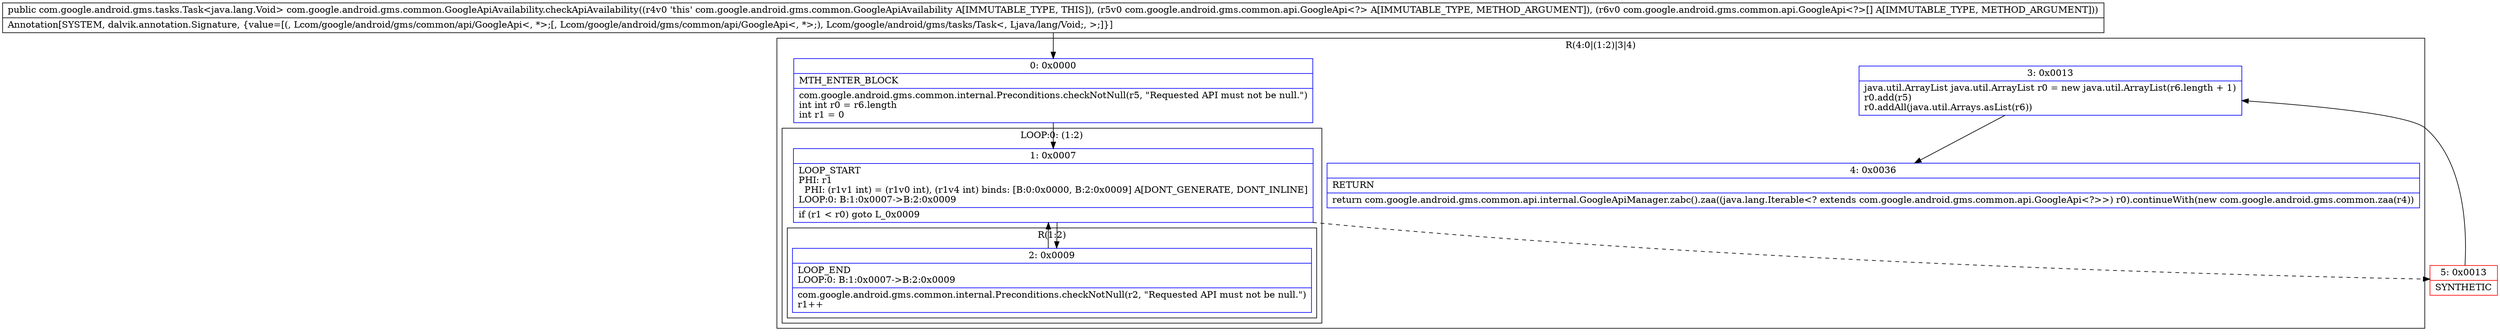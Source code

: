 digraph "CFG forcom.google.android.gms.common.GoogleApiAvailability.checkApiAvailability(Lcom\/google\/android\/gms\/common\/api\/GoogleApi;[Lcom\/google\/android\/gms\/common\/api\/GoogleApi;)Lcom\/google\/android\/gms\/tasks\/Task;" {
subgraph cluster_Region_1548710216 {
label = "R(4:0|(1:2)|3|4)";
node [shape=record,color=blue];
Node_0 [shape=record,label="{0\:\ 0x0000|MTH_ENTER_BLOCK\l|com.google.android.gms.common.internal.Preconditions.checkNotNull(r5, \"Requested API must not be null.\")\lint int r0 = r6.length\lint r1 = 0\l}"];
subgraph cluster_LoopRegion_1174507762 {
label = "LOOP:0: (1:2)";
node [shape=record,color=blue];
Node_1 [shape=record,label="{1\:\ 0x0007|LOOP_START\lPHI: r1 \l  PHI: (r1v1 int) = (r1v0 int), (r1v4 int) binds: [B:0:0x0000, B:2:0x0009] A[DONT_GENERATE, DONT_INLINE]\lLOOP:0: B:1:0x0007\-\>B:2:0x0009\l|if (r1 \< r0) goto L_0x0009\l}"];
subgraph cluster_Region_1567767430 {
label = "R(1:2)";
node [shape=record,color=blue];
Node_2 [shape=record,label="{2\:\ 0x0009|LOOP_END\lLOOP:0: B:1:0x0007\-\>B:2:0x0009\l|com.google.android.gms.common.internal.Preconditions.checkNotNull(r2, \"Requested API must not be null.\")\lr1++\l}"];
}
}
Node_3 [shape=record,label="{3\:\ 0x0013|java.util.ArrayList java.util.ArrayList r0 = new java.util.ArrayList(r6.length + 1)\lr0.add(r5)\lr0.addAll(java.util.Arrays.asList(r6))\l}"];
Node_4 [shape=record,label="{4\:\ 0x0036|RETURN\l|return com.google.android.gms.common.api.internal.GoogleApiManager.zabc().zaa((java.lang.Iterable\<? extends com.google.android.gms.common.api.GoogleApi\<?\>\>) r0).continueWith(new com.google.android.gms.common.zaa(r4))\l}"];
}
Node_5 [shape=record,color=red,label="{5\:\ 0x0013|SYNTHETIC\l}"];
MethodNode[shape=record,label="{public com.google.android.gms.tasks.Task\<java.lang.Void\> com.google.android.gms.common.GoogleApiAvailability.checkApiAvailability((r4v0 'this' com.google.android.gms.common.GoogleApiAvailability A[IMMUTABLE_TYPE, THIS]), (r5v0 com.google.android.gms.common.api.GoogleApi\<?\> A[IMMUTABLE_TYPE, METHOD_ARGUMENT]), (r6v0 com.google.android.gms.common.api.GoogleApi\<?\>[] A[IMMUTABLE_TYPE, METHOD_ARGUMENT]))  | Annotation[SYSTEM, dalvik.annotation.Signature, \{value=[(, Lcom\/google\/android\/gms\/common\/api\/GoogleApi\<, *\>;[, Lcom\/google\/android\/gms\/common\/api\/GoogleApi\<, *\>;), Lcom\/google\/android\/gms\/tasks\/Task\<, Ljava\/lang\/Void;, \>;]\}]\l}"];
MethodNode -> Node_0;
Node_0 -> Node_1;
Node_1 -> Node_2;
Node_1 -> Node_5[style=dashed];
Node_2 -> Node_1;
Node_3 -> Node_4;
Node_5 -> Node_3;
}

